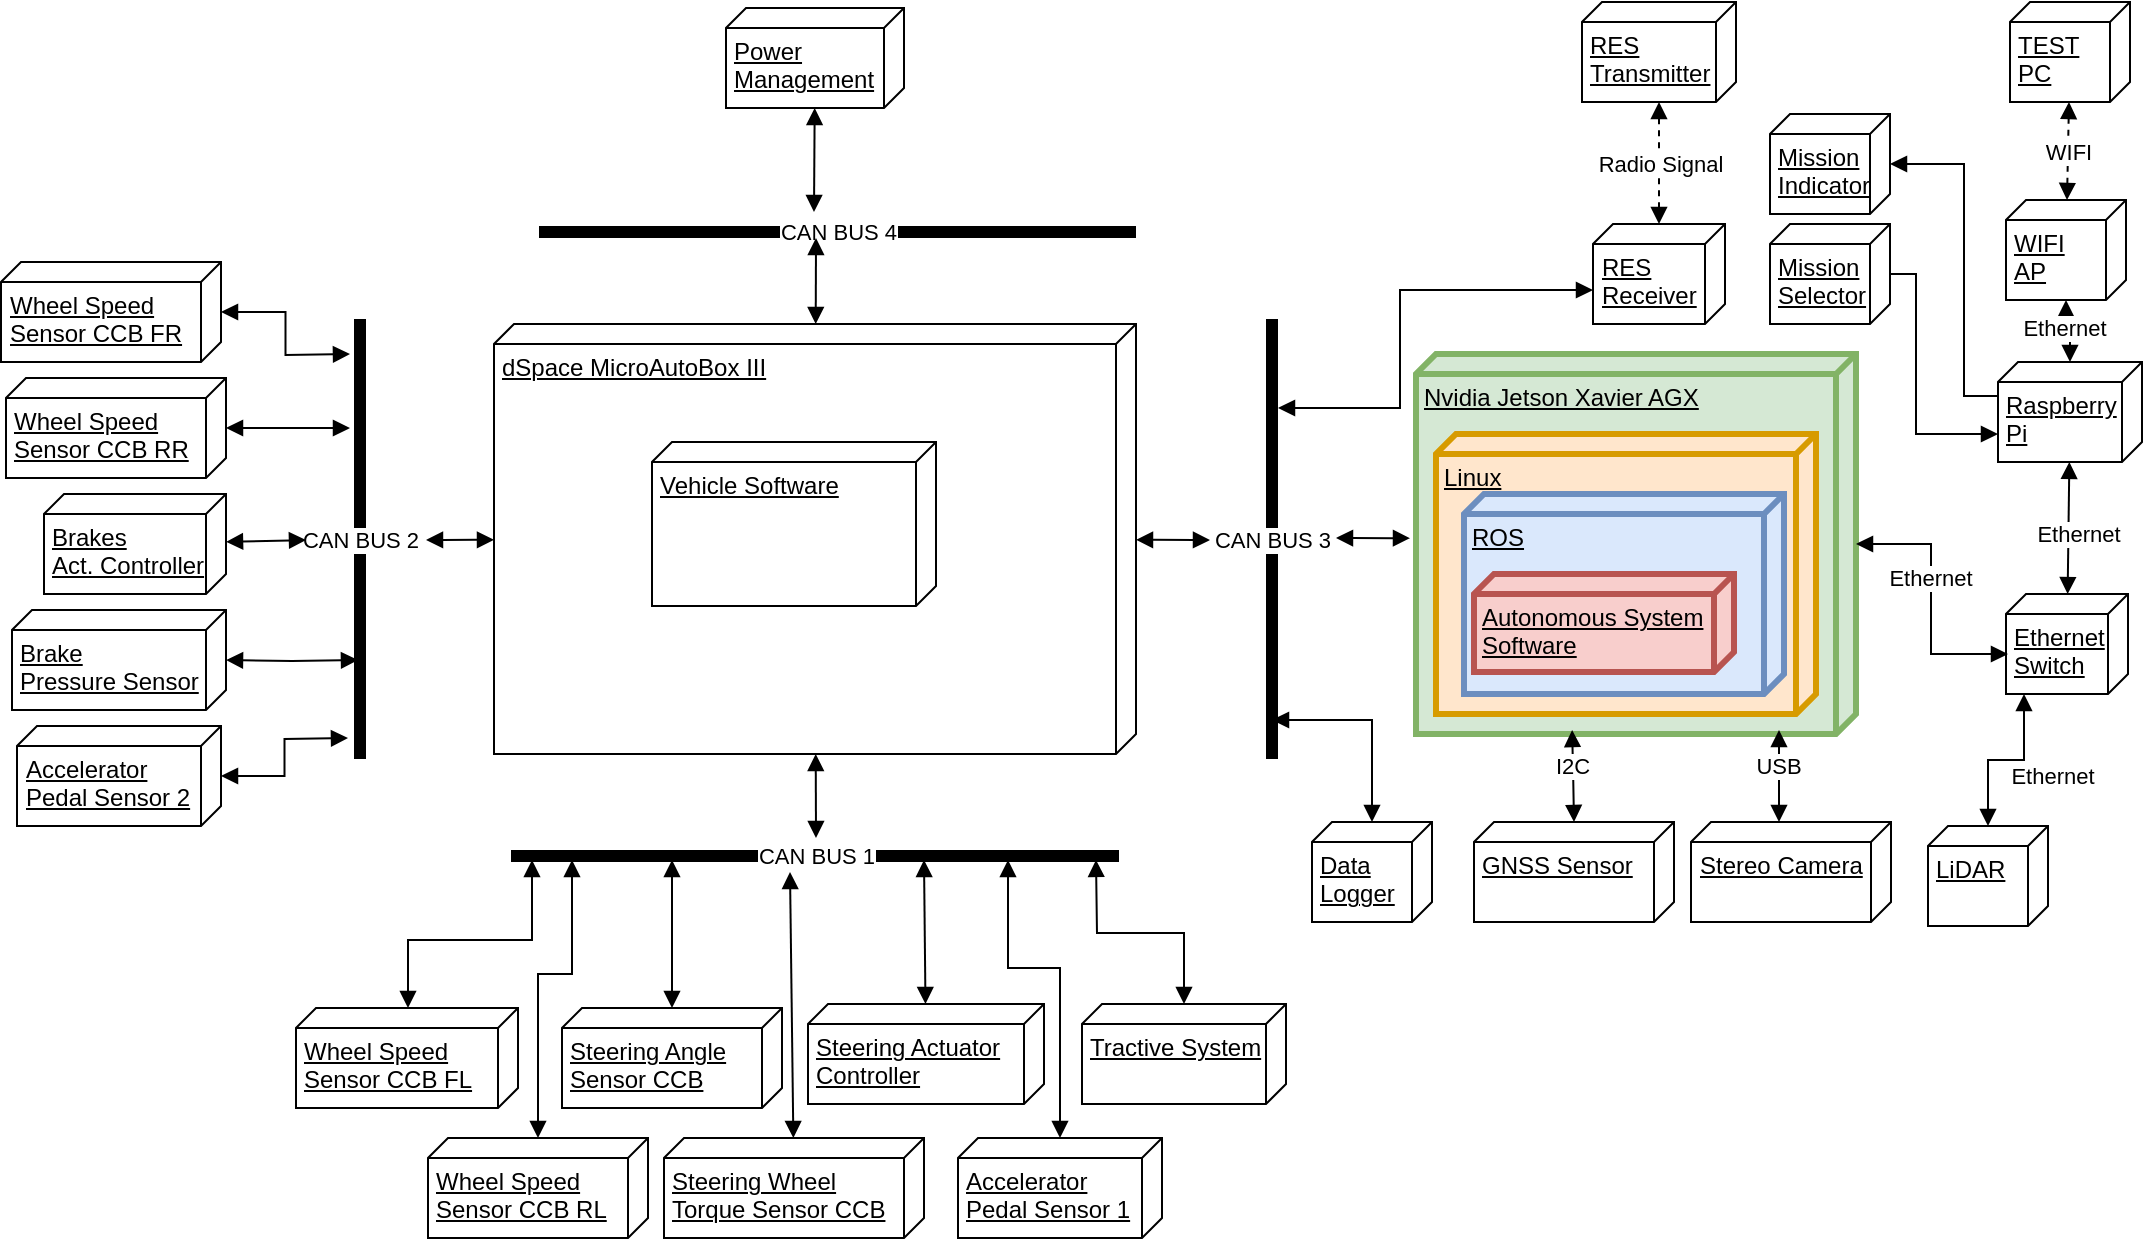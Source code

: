 <mxfile version="17.2.4" type="device"><diagram id="6j1nA_kpL4tSIBqDzHGo" name="Page-1"><mxGraphModel dx="1219" dy="998" grid="0" gridSize="10" guides="1" tooltips="1" connect="1" arrows="1" fold="1" page="0" pageScale="1" pageWidth="827" pageHeight="1169" math="0" shadow="0"><root><mxCell id="0"/><mxCell id="1" parent="0"/><mxCell id="j3dvuEDFXdsJiAQqaoLP-1" value="dSpace MicroAutoBox III" style="verticalAlign=top;align=left;spacingTop=8;spacingLeft=2;spacingRight=12;shape=cube;size=10;direction=south;fontStyle=4;html=1;" parent="1" vertex="1"><mxGeometry x="14" y="120" width="321" height="215" as="geometry"/></mxCell><mxCell id="j3dvuEDFXdsJiAQqaoLP-2" value="Nvidia Jetson Xavier AGX" style="verticalAlign=top;align=left;spacingTop=8;spacingLeft=2;spacingRight=12;shape=cube;size=10;direction=south;fontStyle=4;html=1;fillColor=#d5e8d4;strokeColor=#82b366;strokeWidth=3;" parent="1" vertex="1"><mxGeometry x="475" y="135" width="220" height="190" as="geometry"/></mxCell><mxCell id="j3dvuEDFXdsJiAQqaoLP-4" value="Vehicle Software" style="verticalAlign=top;align=left;spacingTop=8;spacingLeft=2;spacingRight=12;shape=cube;size=10;direction=south;fontStyle=4;html=1;" parent="1" vertex="1"><mxGeometry x="93" y="179" width="142" height="82" as="geometry"/></mxCell><mxCell id="j3dvuEDFXdsJiAQqaoLP-5" value="Steering Actuator&lt;br&gt;Controller" style="verticalAlign=top;align=left;spacingTop=8;spacingLeft=2;spacingRight=12;shape=cube;size=10;direction=south;fontStyle=4;html=1;" parent="1" vertex="1"><mxGeometry x="171" y="460.0" width="118" height="50" as="geometry"/></mxCell><mxCell id="j3dvuEDFXdsJiAQqaoLP-7" value="Brake&lt;br&gt;Pressure Sensor" style="verticalAlign=top;align=left;spacingTop=8;spacingLeft=2;spacingRight=12;shape=cube;size=10;direction=south;fontStyle=4;html=1;" parent="1" vertex="1"><mxGeometry x="-227.0" y="263" width="107" height="50" as="geometry"/></mxCell><mxCell id="j3dvuEDFXdsJiAQqaoLP-8" value="Steering Angle&lt;br&gt;Sensor CCB" style="verticalAlign=top;align=left;spacingTop=8;spacingLeft=2;spacingRight=12;shape=cube;size=10;direction=south;fontStyle=4;html=1;" parent="1" vertex="1"><mxGeometry x="48" y="462.0" width="110" height="50" as="geometry"/></mxCell><mxCell id="j3dvuEDFXdsJiAQqaoLP-9" value="Wheel Speed&lt;br&gt;Sensor CCB FL" style="verticalAlign=top;align=left;spacingTop=8;spacingLeft=2;spacingRight=12;shape=cube;size=10;direction=south;fontStyle=4;html=1;" parent="1" vertex="1"><mxGeometry x="-85" y="462" width="111" height="50" as="geometry"/></mxCell><mxCell id="j3dvuEDFXdsJiAQqaoLP-10" value="Steering Wheel&lt;br&gt;Torque Sensor CCB" style="verticalAlign=top;align=left;spacingTop=8;spacingLeft=2;spacingRight=12;shape=cube;size=10;direction=south;fontStyle=4;html=1;" parent="1" vertex="1"><mxGeometry x="99" y="527" width="130" height="50" as="geometry"/></mxCell><mxCell id="j3dvuEDFXdsJiAQqaoLP-11" value="Wheel Speed&lt;br&gt;Sensor CCB FR" style="verticalAlign=top;align=left;spacingTop=8;spacingLeft=2;spacingRight=12;shape=cube;size=10;direction=south;fontStyle=4;html=1;" parent="1" vertex="1"><mxGeometry x="-232.5" y="89" width="110" height="50" as="geometry"/></mxCell><mxCell id="j3dvuEDFXdsJiAQqaoLP-12" value="Wheel Speed&lt;br&gt;Sensor CCB RR" style="verticalAlign=top;align=left;spacingTop=8;spacingLeft=2;spacingRight=12;shape=cube;size=10;direction=south;fontStyle=4;html=1;" parent="1" vertex="1"><mxGeometry x="-230.0" y="147" width="110" height="50" as="geometry"/></mxCell><mxCell id="j3dvuEDFXdsJiAQqaoLP-13" value="Wheel Speed&lt;br&gt;Sensor CCB RL" style="verticalAlign=top;align=left;spacingTop=8;spacingLeft=2;spacingRight=12;shape=cube;size=10;direction=south;fontStyle=4;html=1;" parent="1" vertex="1"><mxGeometry x="-19" y="527" width="110" height="50" as="geometry"/></mxCell><mxCell id="j3dvuEDFXdsJiAQqaoLP-14" value="Ethernet&lt;br&gt;Switch" style="verticalAlign=top;align=left;spacingTop=8;spacingLeft=2;spacingRight=12;shape=cube;size=10;direction=south;fontStyle=4;html=1;" parent="1" vertex="1"><mxGeometry x="770" y="255" width="61" height="50" as="geometry"/></mxCell><mxCell id="j3dvuEDFXdsJiAQqaoLP-15" value="Stereo Camera" style="verticalAlign=top;align=left;spacingTop=8;spacingLeft=2;spacingRight=12;shape=cube;size=10;direction=south;fontStyle=4;html=1;" parent="1" vertex="1"><mxGeometry x="612.5" y="369" width="100" height="50" as="geometry"/></mxCell><mxCell id="j3dvuEDFXdsJiAQqaoLP-16" value="GNSS Sensor" style="verticalAlign=top;align=left;spacingTop=8;spacingLeft=2;spacingRight=12;shape=cube;size=10;direction=south;fontStyle=4;html=1;" parent="1" vertex="1"><mxGeometry x="504" y="369" width="100" height="50" as="geometry"/></mxCell><mxCell id="j3dvuEDFXdsJiAQqaoLP-18" value="Linux" style="verticalAlign=top;align=left;spacingTop=8;spacingLeft=2;spacingRight=12;shape=cube;size=10;direction=south;fontStyle=4;html=1;fillColor=#ffe6cc;strokeColor=#d79b00;strokeWidth=3;" parent="1" vertex="1"><mxGeometry x="485" y="175" width="190" height="140" as="geometry"/></mxCell><mxCell id="j3dvuEDFXdsJiAQqaoLP-19" value="ROS" style="verticalAlign=top;align=left;spacingTop=8;spacingLeft=2;spacingRight=12;shape=cube;size=10;direction=south;fontStyle=4;html=1;fillColor=#dae8fc;strokeColor=#6c8ebf;strokeWidth=3;" parent="1" vertex="1"><mxGeometry x="499" y="205" width="160" height="100" as="geometry"/></mxCell><mxCell id="j3dvuEDFXdsJiAQqaoLP-3" value="Autonomous System&lt;br&gt;Software" style="verticalAlign=top;align=left;spacingTop=8;spacingLeft=2;spacingRight=12;shape=cube;size=10;direction=south;fontStyle=4;html=1;fillColor=#f8cecc;strokeColor=#b85450;strokeWidth=3;" parent="1" vertex="1"><mxGeometry x="504" y="245" width="130" height="49" as="geometry"/></mxCell><mxCell id="j3dvuEDFXdsJiAQqaoLP-40" value="" style="endArrow=block;startArrow=block;endFill=1;startFill=1;html=1;rounded=0;entryX=0;entryY=0;entryDx=30;entryDy=60;entryPerimeter=0;edgeStyle=orthogonalEdgeStyle;" parent="1" source="j3dvuEDFXdsJiAQqaoLP-2" target="j3dvuEDFXdsJiAQqaoLP-14" edge="1"><mxGeometry width="160" relative="1" as="geometry"><mxPoint x="733" y="217.188" as="sourcePoint"/><mxPoint x="523" y="296" as="targetPoint"/></mxGeometry></mxCell><mxCell id="j3dvuEDFXdsJiAQqaoLP-41" value="Ethernet" style="edgeLabel;html=1;align=center;verticalAlign=middle;resizable=0;points=[];" parent="j3dvuEDFXdsJiAQqaoLP-40" vertex="1" connectable="0"><mxGeometry x="-0.14" y="-3" relative="1" as="geometry"><mxPoint x="2" y="-2" as="offset"/></mxGeometry></mxCell><mxCell id="j3dvuEDFXdsJiAQqaoLP-42" value="" style="endArrow=block;startArrow=block;endFill=1;startFill=1;html=1;rounded=0;edgeStyle=orthogonalEdgeStyle;" parent="1" target="j3dvuEDFXdsJiAQqaoLP-15" edge="1"><mxGeometry width="160" relative="1" as="geometry"><mxPoint x="656.5" y="323" as="sourcePoint"/><mxPoint x="783.5" y="133" as="targetPoint"/><Array as="points"><mxPoint x="656.5" y="349"/><mxPoint x="656.5" y="349"/></Array></mxGeometry></mxCell><mxCell id="j3dvuEDFXdsJiAQqaoLP-43" value="USB" style="edgeLabel;html=1;align=center;verticalAlign=middle;resizable=0;points=[];" parent="j3dvuEDFXdsJiAQqaoLP-42" vertex="1" connectable="0"><mxGeometry x="-0.14" y="-3" relative="1" as="geometry"><mxPoint x="2" y="-2" as="offset"/></mxGeometry></mxCell><mxCell id="j3dvuEDFXdsJiAQqaoLP-45" value="" style="endArrow=block;startArrow=block;endFill=1;startFill=1;html=1;rounded=0;edgeStyle=orthogonalEdgeStyle;exitX=1;exitY=0.577;exitDx=0;exitDy=0;exitPerimeter=0;" parent="1" target="j3dvuEDFXdsJiAQqaoLP-16" edge="1"><mxGeometry width="160" relative="1" as="geometry"><mxPoint x="553.06" y="323" as="sourcePoint"/><mxPoint x="700" y="382" as="targetPoint"/></mxGeometry></mxCell><mxCell id="j3dvuEDFXdsJiAQqaoLP-46" value="I2C" style="edgeLabel;html=1;align=center;verticalAlign=middle;resizable=0;points=[];" parent="j3dvuEDFXdsJiAQqaoLP-45" vertex="1" connectable="0"><mxGeometry x="-0.14" y="-3" relative="1" as="geometry"><mxPoint x="2" y="-2" as="offset"/></mxGeometry></mxCell><mxCell id="NrFBNYAT4dWf3gSlMdWn-1" value="Tractive System" style="verticalAlign=top;align=left;spacingTop=8;spacingLeft=2;spacingRight=12;shape=cube;size=10;direction=south;fontStyle=4;html=1;" parent="1" vertex="1"><mxGeometry x="308" y="460.0" width="102" height="50" as="geometry"/></mxCell><mxCell id="NrFBNYAT4dWf3gSlMdWn-2" value="LiDAR" style="verticalAlign=top;align=left;spacingTop=8;spacingLeft=2;spacingRight=12;shape=cube;size=10;direction=south;fontStyle=4;html=1;" parent="1" vertex="1"><mxGeometry x="731" y="371" width="60" height="50" as="geometry"/></mxCell><mxCell id="NrFBNYAT4dWf3gSlMdWn-3" value="Raspberry&lt;br&gt;Pi" style="verticalAlign=top;align=left;spacingTop=8;spacingLeft=2;spacingRight=12;shape=cube;size=10;direction=south;fontStyle=4;html=1;" parent="1" vertex="1"><mxGeometry x="766" y="139" width="72" height="50" as="geometry"/></mxCell><mxCell id="NrFBNYAT4dWf3gSlMdWn-4" value="" style="endArrow=block;startArrow=block;endFill=1;startFill=1;html=1;rounded=0;" parent="1" source="j3dvuEDFXdsJiAQqaoLP-14" target="NrFBNYAT4dWf3gSlMdWn-3" edge="1"><mxGeometry width="160" relative="1" as="geometry"><mxPoint x="743" y="227.188" as="sourcePoint"/><mxPoint x="814" y="186" as="targetPoint"/></mxGeometry></mxCell><mxCell id="NrFBNYAT4dWf3gSlMdWn-5" value="Ethernet" style="edgeLabel;html=1;align=center;verticalAlign=middle;resizable=0;points=[];" parent="NrFBNYAT4dWf3gSlMdWn-4" vertex="1" connectable="0"><mxGeometry x="-0.14" y="-3" relative="1" as="geometry"><mxPoint x="2" y="-2" as="offset"/></mxGeometry></mxCell><mxCell id="NrFBNYAT4dWf3gSlMdWn-6" value="" style="endArrow=block;startArrow=block;endFill=1;startFill=1;html=1;rounded=0;edgeStyle=orthogonalEdgeStyle;" parent="1" source="j3dvuEDFXdsJiAQqaoLP-14" target="NrFBNYAT4dWf3gSlMdWn-2" edge="1"><mxGeometry width="160" relative="1" as="geometry"><mxPoint x="815.524" y="156" as="sourcePoint"/><mxPoint x="773" y="118" as="targetPoint"/><Array as="points"><mxPoint x="779" y="338"/><mxPoint x="761" y="338"/></Array></mxGeometry></mxCell><mxCell id="NrFBNYAT4dWf3gSlMdWn-7" value="Ethernet" style="edgeLabel;html=1;align=center;verticalAlign=middle;resizable=0;points=[];" parent="NrFBNYAT4dWf3gSlMdWn-6" vertex="1" connectable="0"><mxGeometry x="-0.14" y="-3" relative="1" as="geometry"><mxPoint x="17" y="11" as="offset"/></mxGeometry></mxCell><mxCell id="NrFBNYAT4dWf3gSlMdWn-10" value="RES&lt;br&gt;Receiver" style="verticalAlign=top;align=left;spacingTop=8;spacingLeft=2;spacingRight=12;shape=cube;size=10;direction=south;fontStyle=4;html=1;" parent="1" vertex="1"><mxGeometry x="563.5" y="70.0" width="66" height="50" as="geometry"/></mxCell><mxCell id="NrFBNYAT4dWf3gSlMdWn-13" value="RES&lt;br&gt;Transmitter" style="verticalAlign=top;align=left;spacingTop=8;spacingLeft=2;spacingRight=12;shape=cube;size=10;direction=south;fontStyle=4;html=1;" parent="1" vertex="1"><mxGeometry x="558" y="-41" width="77" height="50" as="geometry"/></mxCell><mxCell id="NrFBNYAT4dWf3gSlMdWn-14" value="" style="endArrow=block;startArrow=block;endFill=1;startFill=1;html=1;rounded=0;dashed=1;" parent="1" source="NrFBNYAT4dWf3gSlMdWn-13" target="NrFBNYAT4dWf3gSlMdWn-10" edge="1"><mxGeometry width="160" relative="1" as="geometry"><mxPoint x="560" y="-53.874" as="sourcePoint"/><mxPoint x="525.999" y="-34.0" as="targetPoint"/></mxGeometry></mxCell><mxCell id="NrFBNYAT4dWf3gSlMdWn-15" value="Radio Signal" style="edgeLabel;html=1;align=center;verticalAlign=middle;resizable=0;points=[];" parent="NrFBNYAT4dWf3gSlMdWn-14" vertex="1" connectable="0"><mxGeometry x="-0.14" y="-3" relative="1" as="geometry"><mxPoint x="3" y="5" as="offset"/></mxGeometry></mxCell><mxCell id="NrFBNYAT4dWf3gSlMdWn-18" value="TEST&lt;br&gt;PC" style="verticalAlign=top;align=left;spacingTop=8;spacingLeft=2;spacingRight=12;shape=cube;size=10;direction=south;fontStyle=4;html=1;" parent="1" vertex="1"><mxGeometry x="772" y="-41" width="60" height="50" as="geometry"/></mxCell><mxCell id="NrFBNYAT4dWf3gSlMdWn-19" value="" style="endArrow=block;startArrow=block;endFill=1;startFill=1;html=1;rounded=0;dashed=1;" parent="1" source="NPB5b3nWnT_ehvgsA0YZ-1" target="NrFBNYAT4dWf3gSlMdWn-18" edge="1"><mxGeometry width="160" relative="1" as="geometry"><mxPoint x="763" y="95" as="sourcePoint"/><mxPoint x="802" y="18" as="targetPoint"/></mxGeometry></mxCell><mxCell id="NrFBNYAT4dWf3gSlMdWn-20" value="WIFI" style="edgeLabel;html=1;align=center;verticalAlign=middle;resizable=0;points=[];" parent="NrFBNYAT4dWf3gSlMdWn-19" vertex="1" connectable="0"><mxGeometry x="-0.14" y="-3" relative="1" as="geometry"><mxPoint x="-3" y="-3" as="offset"/></mxGeometry></mxCell><mxCell id="FYDdoFqofZ97ja-831Zp-1" value="Power&lt;br&gt;Management" style="verticalAlign=top;align=left;spacingTop=8;spacingLeft=2;spacingRight=12;shape=cube;size=10;direction=south;fontStyle=4;html=1;" parent="1" vertex="1"><mxGeometry x="130" y="-38" width="89" height="50" as="geometry"/></mxCell><mxCell id="FYDdoFqofZ97ja-831Zp-3" value="" style="endArrow=block;startArrow=block;endFill=1;startFill=1;html=1;rounded=0;" parent="1" target="FYDdoFqofZ97ja-831Zp-1" edge="1"><mxGeometry width="160" relative="1" as="geometry"><mxPoint x="174" y="64" as="sourcePoint"/><mxPoint x="298" y="97" as="targetPoint"/></mxGeometry></mxCell><mxCell id="neS7QQAwJ-7LCD0DkqyI-1" value="Accelerator&lt;br&gt;Pedal Sensor 1" style="verticalAlign=top;align=left;spacingTop=8;spacingLeft=2;spacingRight=12;shape=cube;size=10;direction=south;fontStyle=4;html=1;" parent="1" vertex="1"><mxGeometry x="246" y="527" width="102" height="50" as="geometry"/></mxCell><mxCell id="neS7QQAwJ-7LCD0DkqyI-2" value="Accelerator&lt;br&gt;Pedal Sensor 2" style="verticalAlign=top;align=left;spacingTop=8;spacingLeft=2;spacingRight=12;shape=cube;size=10;direction=south;fontStyle=4;html=1;" parent="1" vertex="1"><mxGeometry x="-224.5" y="321" width="102" height="50" as="geometry"/></mxCell><mxCell id="neS7QQAwJ-7LCD0DkqyI-7" value="Brakes&lt;br&gt;Act. Controller" style="verticalAlign=top;align=left;spacingTop=8;spacingLeft=2;spacingRight=12;shape=cube;size=10;direction=south;fontStyle=4;html=1;" parent="1" vertex="1"><mxGeometry x="-211.0" y="205" width="91" height="50" as="geometry"/></mxCell><mxCell id="Deu76s1G95bc8uDc80ua-1" value="CAN BUS 3" style="endArrow=none;html=1;rounded=0;strokeWidth=6;" parent="1" edge="1"><mxGeometry width="50" height="50" relative="1" as="geometry"><mxPoint x="403" y="337.5" as="sourcePoint"/><mxPoint x="403" y="117.5" as="targetPoint"/></mxGeometry></mxCell><mxCell id="Deu76s1G95bc8uDc80ua-2" value="CAN BUS 4" style="endArrow=none;html=1;rounded=0;strokeWidth=6;" parent="1" edge="1"><mxGeometry width="50" height="50" relative="1" as="geometry"><mxPoint x="36.5" y="74" as="sourcePoint"/><mxPoint x="335" y="74" as="targetPoint"/></mxGeometry></mxCell><mxCell id="Deu76s1G95bc8uDc80ua-3" value="CAN BUS 2" style="endArrow=none;html=1;rounded=0;strokeWidth=6;" parent="1" edge="1"><mxGeometry width="50" height="50" relative="1" as="geometry"><mxPoint x="-53" y="337.5" as="sourcePoint"/><mxPoint x="-53" y="117.5" as="targetPoint"/></mxGeometry></mxCell><mxCell id="Deu76s1G95bc8uDc80ua-4" value="CAN BUS 1" style="endArrow=none;html=1;rounded=0;strokeWidth=6;" parent="1" edge="1"><mxGeometry width="50" height="50" relative="1" as="geometry"><mxPoint x="326.5" y="386" as="sourcePoint"/><mxPoint x="22.5" y="386" as="targetPoint"/></mxGeometry></mxCell><mxCell id="Deu76s1G95bc8uDc80ua-5" value="" style="endArrow=block;startArrow=block;endFill=1;startFill=1;html=1;rounded=0;" parent="1" source="j3dvuEDFXdsJiAQqaoLP-1" edge="1"><mxGeometry width="160" relative="1" as="geometry"><mxPoint x="235" y="84" as="sourcePoint"/><mxPoint x="175" y="77" as="targetPoint"/></mxGeometry></mxCell><mxCell id="Deu76s1G95bc8uDc80ua-6" value="" style="endArrow=block;startArrow=block;endFill=1;startFill=1;html=1;rounded=0;" parent="1" source="j3dvuEDFXdsJiAQqaoLP-1" edge="1"><mxGeometry width="160" relative="1" as="geometry"><mxPoint x="196.286" y="130" as="sourcePoint"/><mxPoint x="372" y="228" as="targetPoint"/></mxGeometry></mxCell><mxCell id="Deu76s1G95bc8uDc80ua-7" value="" style="endArrow=block;startArrow=block;endFill=1;startFill=1;html=1;rounded=0;" parent="1" source="j3dvuEDFXdsJiAQqaoLP-1" edge="1"><mxGeometry width="160" relative="1" as="geometry"><mxPoint x="345" y="237.906" as="sourcePoint"/><mxPoint x="175" y="377" as="targetPoint"/></mxGeometry></mxCell><mxCell id="Deu76s1G95bc8uDc80ua-8" value="" style="endArrow=block;startArrow=block;endFill=1;startFill=1;html=1;rounded=0;" parent="1" source="j3dvuEDFXdsJiAQqaoLP-1" edge="1"><mxGeometry width="160" relative="1" as="geometry"><mxPoint x="355" y="247.906" as="sourcePoint"/><mxPoint x="-20" y="228" as="targetPoint"/></mxGeometry></mxCell><mxCell id="Deu76s1G95bc8uDc80ua-9" value="" style="endArrow=block;startArrow=block;endFill=1;startFill=1;html=1;rounded=0;" parent="1" edge="1"><mxGeometry width="160" relative="1" as="geometry"><mxPoint x="435" y="226.996" as="sourcePoint"/><mxPoint x="472" y="227.09" as="targetPoint"/></mxGeometry></mxCell><mxCell id="Deu76s1G95bc8uDc80ua-10" value="" style="endArrow=block;startArrow=block;endFill=1;startFill=1;html=1;rounded=0;edgeStyle=orthogonalEdgeStyle;" parent="1" target="NrFBNYAT4dWf3gSlMdWn-10" edge="1"><mxGeometry width="160" relative="1" as="geometry"><mxPoint x="406" y="162" as="sourcePoint"/><mxPoint x="482" y="237.09" as="targetPoint"/><Array as="points"><mxPoint x="467" y="162"/><mxPoint x="467" y="103"/></Array></mxGeometry></mxCell><mxCell id="Deu76s1G95bc8uDc80ua-11" value="" style="endArrow=block;startArrow=block;endFill=1;startFill=1;html=1;rounded=0;edgeStyle=orthogonalEdgeStyle;" parent="1" target="NrFBNYAT4dWf3gSlMdWn-1" edge="1"><mxGeometry width="160" relative="1" as="geometry"><mxPoint x="314.998" y="388" as="sourcePoint"/><mxPoint x="315.15" y="435" as="targetPoint"/></mxGeometry></mxCell><mxCell id="Deu76s1G95bc8uDc80ua-12" value="" style="endArrow=block;startArrow=block;endFill=1;startFill=1;html=1;rounded=0;" parent="1" target="j3dvuEDFXdsJiAQqaoLP-5" edge="1"><mxGeometry width="160" relative="1" as="geometry"><mxPoint x="229" y="388" as="sourcePoint"/><mxPoint x="250.15" y="435" as="targetPoint"/></mxGeometry></mxCell><mxCell id="Deu76s1G95bc8uDc80ua-22" value="" style="endArrow=block;startArrow=block;endFill=1;startFill=1;html=1;rounded=0;" parent="1" target="j3dvuEDFXdsJiAQqaoLP-10" edge="1"><mxGeometry width="160" relative="1" as="geometry"><mxPoint x="162" y="394" as="sourcePoint"/><mxPoint x="213.15" y="435" as="targetPoint"/></mxGeometry></mxCell><mxCell id="Deu76s1G95bc8uDc80ua-23" value="" style="endArrow=block;startArrow=block;endFill=1;startFill=1;html=1;rounded=0;" parent="1" target="j3dvuEDFXdsJiAQqaoLP-8" edge="1"><mxGeometry width="160" relative="1" as="geometry"><mxPoint x="103" y="388" as="sourcePoint"/><mxPoint x="125.15" y="435" as="targetPoint"/></mxGeometry></mxCell><mxCell id="Deu76s1G95bc8uDc80ua-25" value="" style="endArrow=block;startArrow=block;endFill=1;startFill=1;html=1;rounded=0;edgeStyle=orthogonalEdgeStyle;" parent="1" target="neS7QQAwJ-7LCD0DkqyI-1" edge="1"><mxGeometry width="160" relative="1" as="geometry"><mxPoint x="271" y="388" as="sourcePoint"/><mxPoint x="280.15" y="435" as="targetPoint"/><Array as="points"><mxPoint x="271" y="388"/><mxPoint x="271" y="442"/><mxPoint x="297" y="442"/></Array></mxGeometry></mxCell><mxCell id="Deu76s1G95bc8uDc80ua-26" value="" style="endArrow=block;startArrow=block;endFill=1;startFill=1;html=1;rounded=0;edgeStyle=orthogonalEdgeStyle;" parent="1" target="j3dvuEDFXdsJiAQqaoLP-13" edge="1"><mxGeometry width="160" relative="1" as="geometry"><mxPoint x="53" y="388" as="sourcePoint"/><mxPoint x="80.15" y="435" as="targetPoint"/><Array as="points"><mxPoint x="53" y="445"/><mxPoint x="36" y="445"/></Array></mxGeometry></mxCell><mxCell id="Deu76s1G95bc8uDc80ua-27" value="" style="endArrow=block;startArrow=block;endFill=1;startFill=1;html=1;rounded=0;edgeStyle=orthogonalEdgeStyle;" parent="1" target="j3dvuEDFXdsJiAQqaoLP-9" edge="1"><mxGeometry width="160" relative="1" as="geometry"><mxPoint x="33" y="388" as="sourcePoint"/><mxPoint x="50.65" y="435" as="targetPoint"/><Array as="points"><mxPoint x="33" y="428"/><mxPoint x="-29" y="428"/></Array></mxGeometry></mxCell><mxCell id="Deu76s1G95bc8uDc80ua-28" value="" style="endArrow=block;startArrow=block;endFill=1;startFill=1;html=1;rounded=0;edgeStyle=orthogonalEdgeStyle;" parent="1" target="j3dvuEDFXdsJiAQqaoLP-7" edge="1"><mxGeometry width="160" relative="1" as="geometry"><mxPoint x="-54" y="288" as="sourcePoint"/><mxPoint x="-212.997" y="497" as="targetPoint"/></mxGeometry></mxCell><mxCell id="Deu76s1G95bc8uDc80ua-29" value="" style="endArrow=block;startArrow=block;endFill=1;startFill=1;html=1;rounded=0;" parent="1" source="neS7QQAwJ-7LCD0DkqyI-7" edge="1"><mxGeometry width="160" relative="1" as="geometry"><mxPoint x="-345.34" y="423" as="sourcePoint"/><mxPoint x="-80" y="228" as="targetPoint"/></mxGeometry></mxCell><mxCell id="Deu76s1G95bc8uDc80ua-30" value="" style="endArrow=block;startArrow=block;endFill=1;startFill=1;html=1;rounded=0;edgeStyle=orthogonalEdgeStyle;" parent="1" source="j3dvuEDFXdsJiAQqaoLP-12" edge="1"><mxGeometry width="160" relative="1" as="geometry"><mxPoint x="-471.34" y="423" as="sourcePoint"/><mxPoint x="-58" y="172" as="targetPoint"/></mxGeometry></mxCell><mxCell id="Deu76s1G95bc8uDc80ua-31" value="" style="endArrow=block;startArrow=block;endFill=1;startFill=1;html=1;rounded=0;edgeStyle=orthogonalEdgeStyle;" parent="1" source="j3dvuEDFXdsJiAQqaoLP-11" edge="1"><mxGeometry width="160" relative="1" as="geometry"><mxPoint x="-541.34" y="423" as="sourcePoint"/><mxPoint x="-58" y="135" as="targetPoint"/></mxGeometry></mxCell><mxCell id="Deu76s1G95bc8uDc80ua-32" value="" style="endArrow=block;startArrow=block;endFill=1;startFill=1;html=1;rounded=0;edgeStyle=orthogonalEdgeStyle;" parent="1" source="neS7QQAwJ-7LCD0DkqyI-2" edge="1"><mxGeometry width="160" relative="1" as="geometry"><mxPoint x="-249.342" y="433" as="sourcePoint"/><mxPoint x="-59" y="327" as="targetPoint"/></mxGeometry></mxCell><mxCell id="N68W9ImzY44CgxmmA4NR-1" value="Mission&lt;br&gt;Selector" style="verticalAlign=top;align=left;spacingTop=8;spacingLeft=2;spacingRight=12;shape=cube;size=10;direction=south;fontStyle=4;html=1;" parent="1" vertex="1"><mxGeometry x="652" y="70" width="60" height="50" as="geometry"/></mxCell><mxCell id="N68W9ImzY44CgxmmA4NR-2" value="Mission&lt;br&gt;Indicator" style="verticalAlign=top;align=left;spacingTop=8;spacingLeft=2;spacingRight=12;shape=cube;size=10;direction=south;fontStyle=4;html=1;" parent="1" vertex="1"><mxGeometry x="652" y="15" width="60" height="50" as="geometry"/></mxCell><mxCell id="N68W9ImzY44CgxmmA4NR-4" value="" style="endArrow=block;startArrow=none;endFill=1;startFill=0;html=1;rounded=0;edgeStyle=orthogonalEdgeStyle;" parent="1" source="N68W9ImzY44CgxmmA4NR-1" target="NrFBNYAT4dWf3gSlMdWn-3" edge="1"><mxGeometry width="160" relative="1" as="geometry"><mxPoint x="324.998" y="407" as="sourcePoint"/><mxPoint x="369" y="479" as="targetPoint"/><Array as="points"><mxPoint x="725" y="95"/><mxPoint x="725" y="175"/></Array></mxGeometry></mxCell><mxCell id="N68W9ImzY44CgxmmA4NR-5" value="" style="endArrow=none;startArrow=block;endFill=0;startFill=1;html=1;rounded=0;edgeStyle=orthogonalEdgeStyle;" parent="1" source="N68W9ImzY44CgxmmA4NR-2" target="NrFBNYAT4dWf3gSlMdWn-3" edge="1"><mxGeometry width="160" relative="1" as="geometry"><mxPoint x="722" y="92" as="sourcePoint"/><mxPoint x="776" y="92" as="targetPoint"/><Array as="points"><mxPoint x="749" y="40"/><mxPoint x="749" y="156"/></Array></mxGeometry></mxCell><mxCell id="u-u4jZmrKAAh6v1Pv37k-1" value="Data&lt;br&gt;Logger" style="verticalAlign=top;align=left;spacingTop=8;spacingLeft=2;spacingRight=12;shape=cube;size=10;direction=south;fontStyle=4;html=1;" parent="1" vertex="1"><mxGeometry x="423" y="369" width="60" height="50" as="geometry"/></mxCell><mxCell id="NPB5b3nWnT_ehvgsA0YZ-1" value="WIFI&lt;br&gt;AP" style="verticalAlign=top;align=left;spacingTop=8;spacingLeft=2;spacingRight=12;shape=cube;size=10;direction=south;fontStyle=4;html=1;" parent="1" vertex="1"><mxGeometry x="770" y="58" width="60" height="50" as="geometry"/></mxCell><mxCell id="NPB5b3nWnT_ehvgsA0YZ-4" value="" style="endArrow=block;startArrow=block;endFill=1;startFill=1;html=1;rounded=0;edgeStyle=orthogonalEdgeStyle;" parent="1" source="NPB5b3nWnT_ehvgsA0YZ-1" target="NrFBNYAT4dWf3gSlMdWn-3" edge="1"><mxGeometry width="160" relative="1" as="geometry"><mxPoint x="705" y="240" as="sourcePoint"/><mxPoint x="781" y="240" as="targetPoint"/></mxGeometry></mxCell><mxCell id="NPB5b3nWnT_ehvgsA0YZ-5" value="Ethernet" style="edgeLabel;html=1;align=center;verticalAlign=middle;resizable=0;points=[];" parent="NPB5b3nWnT_ehvgsA0YZ-4" vertex="1" connectable="0"><mxGeometry x="-0.14" y="-3" relative="1" as="geometry"><mxPoint x="2" as="offset"/></mxGeometry></mxCell><mxCell id="XvQaawm_18Ld_tBqc48T-1" value="" style="endArrow=block;startArrow=block;endFill=1;startFill=1;html=1;rounded=0;edgeStyle=orthogonalEdgeStyle;" parent="1" target="u-u4jZmrKAAh6v1Pv37k-1" edge="1"><mxGeometry width="160" relative="1" as="geometry"><mxPoint x="403" y="318" as="sourcePoint"/><mxPoint x="573.5" y="113" as="targetPoint"/><Array as="points"><mxPoint x="453" y="318"/></Array></mxGeometry></mxCell></root></mxGraphModel></diagram></mxfile>